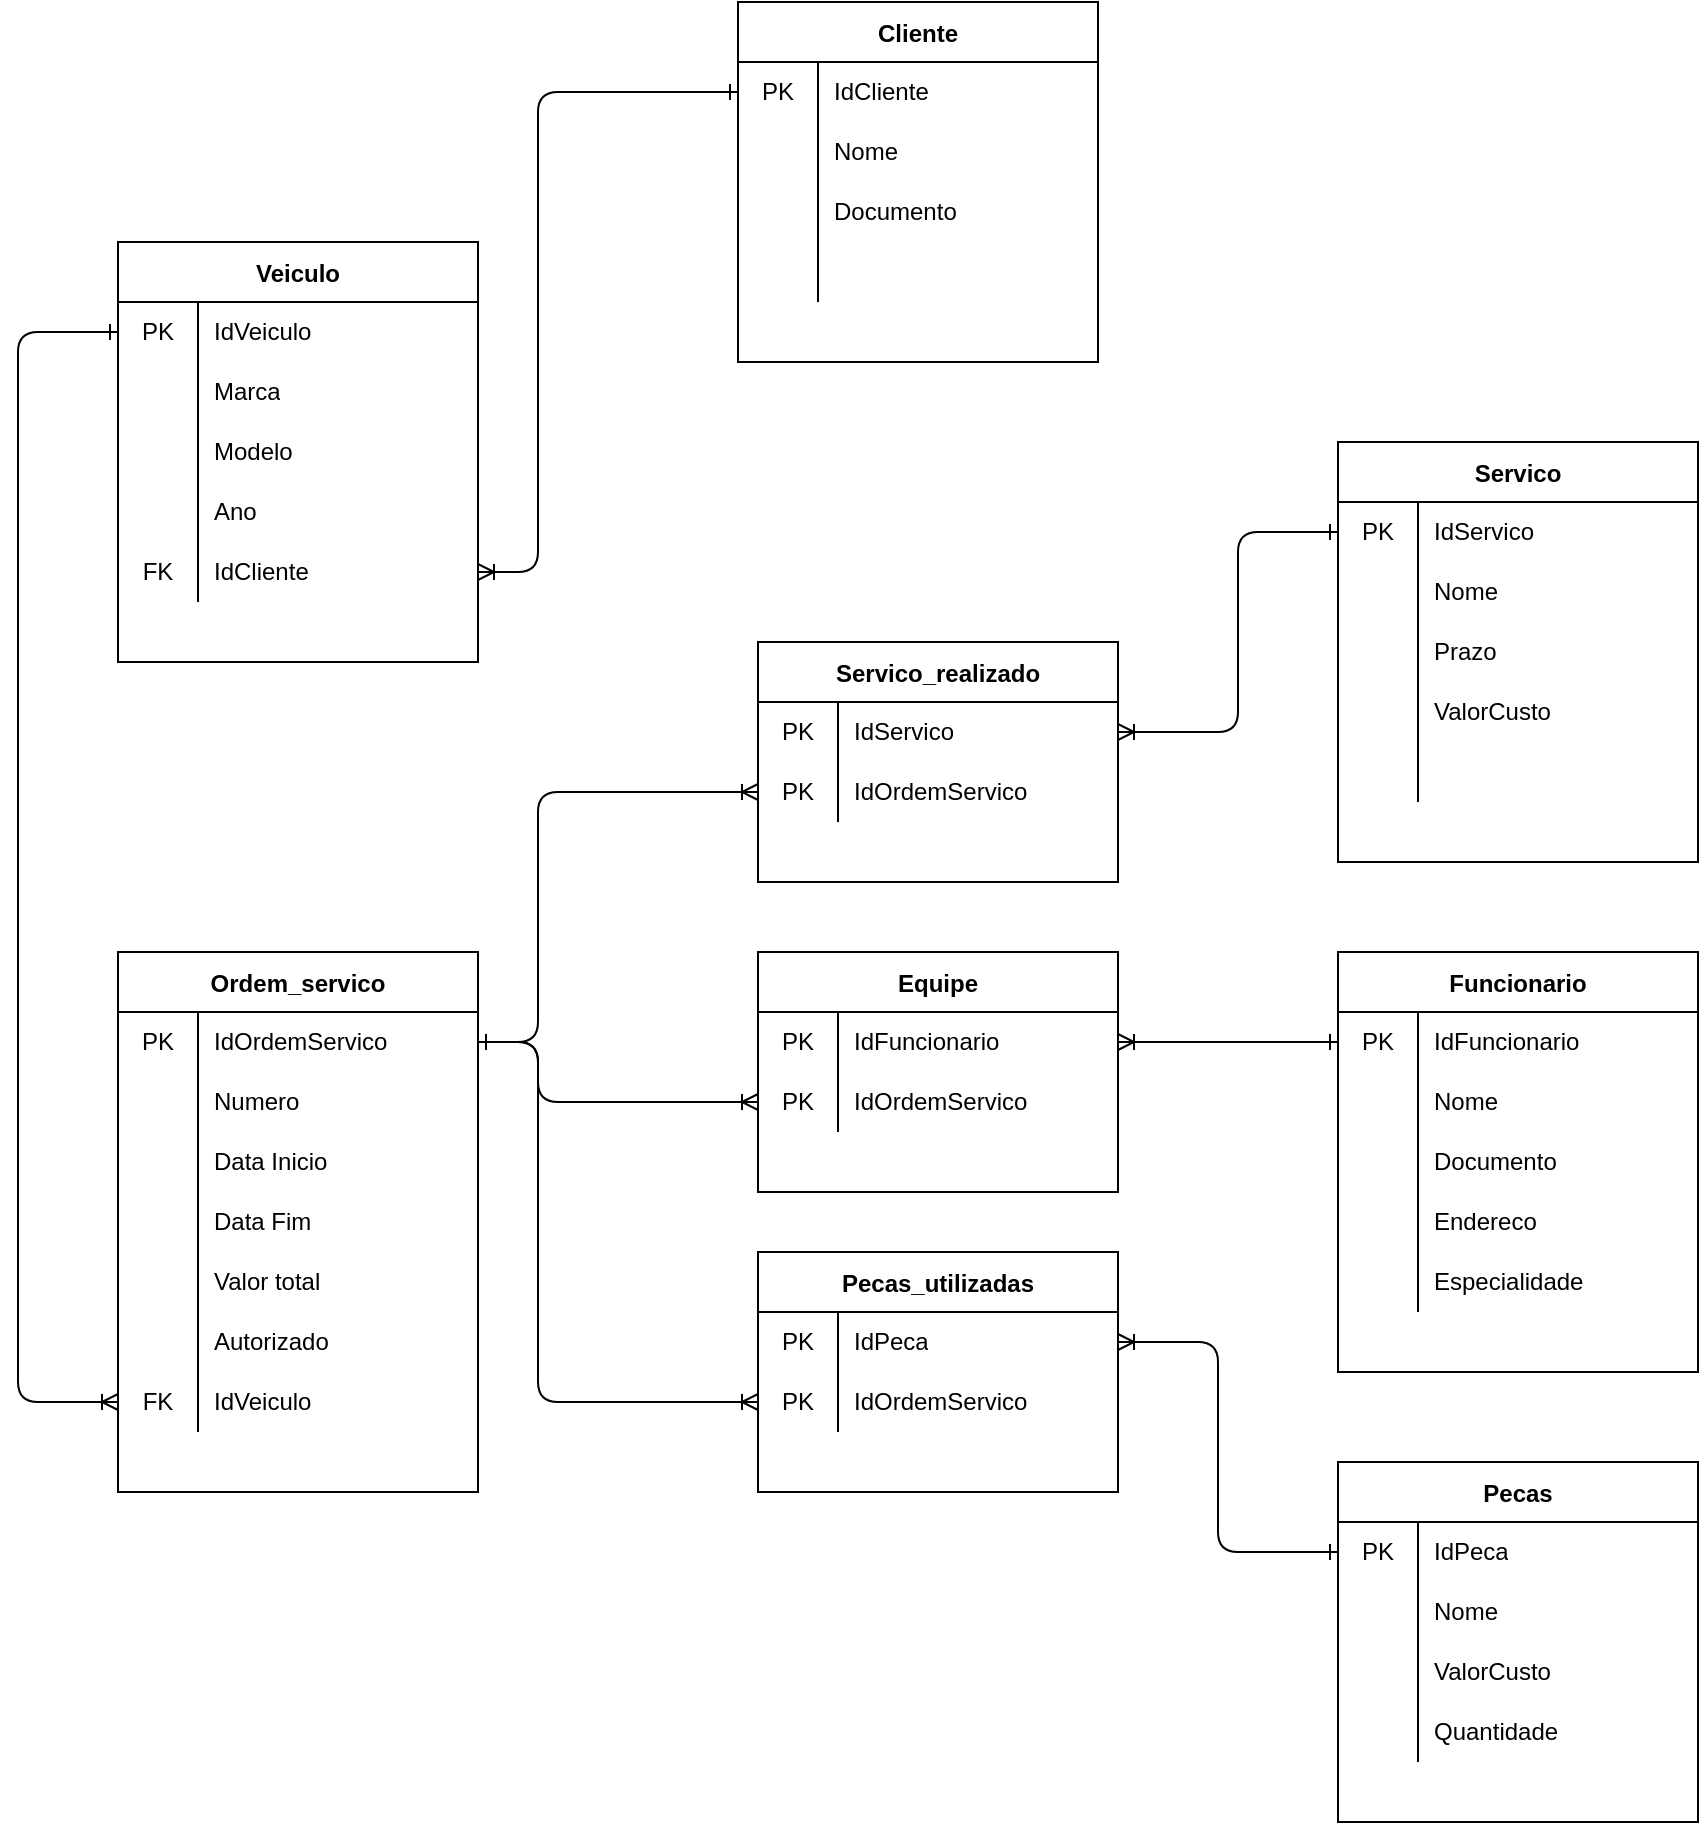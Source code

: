 <mxfile version="20.3.3" type="device"><diagram id="cb9S-si2DxYtrrYsJd2Y" name="Página-1"><mxGraphModel dx="1924" dy="1008" grid="1" gridSize="10" guides="1" tooltips="1" connect="1" arrows="1" fold="1" page="1" pageScale="1" pageWidth="827" pageHeight="1169" math="0" shadow="0"><root><mxCell id="0"/><mxCell id="1" parent="0"/><mxCell id="BQhpbZ7djaSF3WJSTyL1-1" value="Cliente" style="shape=table;startSize=30;container=1;collapsible=0;childLayout=tableLayout;fixedRows=1;rowLines=0;fontStyle=1;" vertex="1" parent="1"><mxGeometry x="380" y="80" width="180" height="180" as="geometry"/></mxCell><mxCell id="BQhpbZ7djaSF3WJSTyL1-2" value="" style="shape=tableRow;horizontal=0;startSize=0;swimlaneHead=0;swimlaneBody=0;top=0;left=0;bottom=0;right=0;collapsible=0;dropTarget=0;fillColor=none;points=[[0,0.5],[1,0.5]];portConstraint=eastwest;" vertex="1" parent="BQhpbZ7djaSF3WJSTyL1-1"><mxGeometry y="30" width="180" height="30" as="geometry"/></mxCell><mxCell id="BQhpbZ7djaSF3WJSTyL1-3" value="PK" style="shape=partialRectangle;html=1;whiteSpace=wrap;connectable=0;fillColor=none;top=0;left=0;bottom=0;right=0;overflow=hidden;pointerEvents=1;" vertex="1" parent="BQhpbZ7djaSF3WJSTyL1-2"><mxGeometry width="40" height="30" as="geometry"><mxRectangle width="40" height="30" as="alternateBounds"/></mxGeometry></mxCell><mxCell id="BQhpbZ7djaSF3WJSTyL1-4" value="IdCliente" style="shape=partialRectangle;html=1;whiteSpace=wrap;connectable=0;fillColor=none;top=0;left=0;bottom=0;right=0;align=left;spacingLeft=6;overflow=hidden;" vertex="1" parent="BQhpbZ7djaSF3WJSTyL1-2"><mxGeometry x="40" width="140" height="30" as="geometry"><mxRectangle width="140" height="30" as="alternateBounds"/></mxGeometry></mxCell><mxCell id="BQhpbZ7djaSF3WJSTyL1-5" value="" style="shape=tableRow;horizontal=0;startSize=0;swimlaneHead=0;swimlaneBody=0;top=0;left=0;bottom=0;right=0;collapsible=0;dropTarget=0;fillColor=none;points=[[0,0.5],[1,0.5]];portConstraint=eastwest;" vertex="1" parent="BQhpbZ7djaSF3WJSTyL1-1"><mxGeometry y="60" width="180" height="30" as="geometry"/></mxCell><mxCell id="BQhpbZ7djaSF3WJSTyL1-6" value="" style="shape=partialRectangle;html=1;whiteSpace=wrap;connectable=0;fillColor=none;top=0;left=0;bottom=0;right=0;overflow=hidden;" vertex="1" parent="BQhpbZ7djaSF3WJSTyL1-5"><mxGeometry width="40" height="30" as="geometry"><mxRectangle width="40" height="30" as="alternateBounds"/></mxGeometry></mxCell><mxCell id="BQhpbZ7djaSF3WJSTyL1-7" value="Nome" style="shape=partialRectangle;html=1;whiteSpace=wrap;connectable=0;fillColor=none;top=0;left=0;bottom=0;right=0;align=left;spacingLeft=6;overflow=hidden;" vertex="1" parent="BQhpbZ7djaSF3WJSTyL1-5"><mxGeometry x="40" width="140" height="30" as="geometry"><mxRectangle width="140" height="30" as="alternateBounds"/></mxGeometry></mxCell><mxCell id="BQhpbZ7djaSF3WJSTyL1-8" value="" style="shape=tableRow;horizontal=0;startSize=0;swimlaneHead=0;swimlaneBody=0;top=0;left=0;bottom=0;right=0;collapsible=0;dropTarget=0;fillColor=none;points=[[0,0.5],[1,0.5]];portConstraint=eastwest;" vertex="1" parent="BQhpbZ7djaSF3WJSTyL1-1"><mxGeometry y="90" width="180" height="30" as="geometry"/></mxCell><mxCell id="BQhpbZ7djaSF3WJSTyL1-9" value="" style="shape=partialRectangle;html=1;whiteSpace=wrap;connectable=0;fillColor=none;top=0;left=0;bottom=0;right=0;overflow=hidden;" vertex="1" parent="BQhpbZ7djaSF3WJSTyL1-8"><mxGeometry width="40" height="30" as="geometry"><mxRectangle width="40" height="30" as="alternateBounds"/></mxGeometry></mxCell><mxCell id="BQhpbZ7djaSF3WJSTyL1-10" value="Documento" style="shape=partialRectangle;html=1;whiteSpace=wrap;connectable=0;fillColor=none;top=0;left=0;bottom=0;right=0;align=left;spacingLeft=6;overflow=hidden;" vertex="1" parent="BQhpbZ7djaSF3WJSTyL1-8"><mxGeometry x="40" width="140" height="30" as="geometry"><mxRectangle width="140" height="30" as="alternateBounds"/></mxGeometry></mxCell><mxCell id="BQhpbZ7djaSF3WJSTyL1-11" value="" style="shape=tableRow;horizontal=0;startSize=0;swimlaneHead=0;swimlaneBody=0;top=0;left=0;bottom=0;right=0;collapsible=0;dropTarget=0;fillColor=none;points=[[0,0.5],[1,0.5]];portConstraint=eastwest;" vertex="1" parent="BQhpbZ7djaSF3WJSTyL1-1"><mxGeometry y="120" width="180" height="30" as="geometry"/></mxCell><mxCell id="BQhpbZ7djaSF3WJSTyL1-12" value="" style="shape=partialRectangle;html=1;whiteSpace=wrap;connectable=0;fillColor=none;top=0;left=0;bottom=0;right=0;overflow=hidden;" vertex="1" parent="BQhpbZ7djaSF3WJSTyL1-11"><mxGeometry width="40" height="30" as="geometry"><mxRectangle width="40" height="30" as="alternateBounds"/></mxGeometry></mxCell><mxCell id="BQhpbZ7djaSF3WJSTyL1-13" value="" style="shape=partialRectangle;html=1;whiteSpace=wrap;connectable=0;fillColor=none;top=0;left=0;bottom=0;right=0;align=left;spacingLeft=6;overflow=hidden;" vertex="1" parent="BQhpbZ7djaSF3WJSTyL1-11"><mxGeometry x="40" width="140" height="30" as="geometry"><mxRectangle width="140" height="30" as="alternateBounds"/></mxGeometry></mxCell><mxCell id="BQhpbZ7djaSF3WJSTyL1-14" value="Veiculo" style="shape=table;startSize=30;container=1;collapsible=0;childLayout=tableLayout;fixedRows=1;rowLines=0;fontStyle=1;" vertex="1" parent="1"><mxGeometry x="70" y="200" width="180" height="210" as="geometry"/></mxCell><mxCell id="BQhpbZ7djaSF3WJSTyL1-15" value="" style="shape=tableRow;horizontal=0;startSize=0;swimlaneHead=0;swimlaneBody=0;top=0;left=0;bottom=0;right=0;collapsible=0;dropTarget=0;fillColor=none;points=[[0,0.5],[1,0.5]];portConstraint=eastwest;" vertex="1" parent="BQhpbZ7djaSF3WJSTyL1-14"><mxGeometry y="30" width="180" height="30" as="geometry"/></mxCell><mxCell id="BQhpbZ7djaSF3WJSTyL1-16" value="PK" style="shape=partialRectangle;html=1;whiteSpace=wrap;connectable=0;fillColor=none;top=0;left=0;bottom=0;right=0;overflow=hidden;pointerEvents=1;" vertex="1" parent="BQhpbZ7djaSF3WJSTyL1-15"><mxGeometry width="40" height="30" as="geometry"><mxRectangle width="40" height="30" as="alternateBounds"/></mxGeometry></mxCell><mxCell id="BQhpbZ7djaSF3WJSTyL1-17" value="IdVeiculo" style="shape=partialRectangle;html=1;whiteSpace=wrap;connectable=0;fillColor=none;top=0;left=0;bottom=0;right=0;align=left;spacingLeft=6;overflow=hidden;" vertex="1" parent="BQhpbZ7djaSF3WJSTyL1-15"><mxGeometry x="40" width="140" height="30" as="geometry"><mxRectangle width="140" height="30" as="alternateBounds"/></mxGeometry></mxCell><mxCell id="BQhpbZ7djaSF3WJSTyL1-18" value="" style="shape=tableRow;horizontal=0;startSize=0;swimlaneHead=0;swimlaneBody=0;top=0;left=0;bottom=0;right=0;collapsible=0;dropTarget=0;fillColor=none;points=[[0,0.5],[1,0.5]];portConstraint=eastwest;" vertex="1" parent="BQhpbZ7djaSF3WJSTyL1-14"><mxGeometry y="60" width="180" height="30" as="geometry"/></mxCell><mxCell id="BQhpbZ7djaSF3WJSTyL1-19" value="" style="shape=partialRectangle;html=1;whiteSpace=wrap;connectable=0;fillColor=none;top=0;left=0;bottom=0;right=0;overflow=hidden;" vertex="1" parent="BQhpbZ7djaSF3WJSTyL1-18"><mxGeometry width="40" height="30" as="geometry"><mxRectangle width="40" height="30" as="alternateBounds"/></mxGeometry></mxCell><mxCell id="BQhpbZ7djaSF3WJSTyL1-20" value="Marca" style="shape=partialRectangle;html=1;whiteSpace=wrap;connectable=0;fillColor=none;top=0;left=0;bottom=0;right=0;align=left;spacingLeft=6;overflow=hidden;" vertex="1" parent="BQhpbZ7djaSF3WJSTyL1-18"><mxGeometry x="40" width="140" height="30" as="geometry"><mxRectangle width="140" height="30" as="alternateBounds"/></mxGeometry></mxCell><mxCell id="BQhpbZ7djaSF3WJSTyL1-21" value="" style="shape=tableRow;horizontal=0;startSize=0;swimlaneHead=0;swimlaneBody=0;top=0;left=0;bottom=0;right=0;collapsible=0;dropTarget=0;fillColor=none;points=[[0,0.5],[1,0.5]];portConstraint=eastwest;" vertex="1" parent="BQhpbZ7djaSF3WJSTyL1-14"><mxGeometry y="90" width="180" height="30" as="geometry"/></mxCell><mxCell id="BQhpbZ7djaSF3WJSTyL1-22" value="" style="shape=partialRectangle;html=1;whiteSpace=wrap;connectable=0;fillColor=none;top=0;left=0;bottom=0;right=0;overflow=hidden;" vertex="1" parent="BQhpbZ7djaSF3WJSTyL1-21"><mxGeometry width="40" height="30" as="geometry"><mxRectangle width="40" height="30" as="alternateBounds"/></mxGeometry></mxCell><mxCell id="BQhpbZ7djaSF3WJSTyL1-23" value="Modelo" style="shape=partialRectangle;html=1;whiteSpace=wrap;connectable=0;fillColor=none;top=0;left=0;bottom=0;right=0;align=left;spacingLeft=6;overflow=hidden;" vertex="1" parent="BQhpbZ7djaSF3WJSTyL1-21"><mxGeometry x="40" width="140" height="30" as="geometry"><mxRectangle width="140" height="30" as="alternateBounds"/></mxGeometry></mxCell><mxCell id="BQhpbZ7djaSF3WJSTyL1-24" value="" style="shape=tableRow;horizontal=0;startSize=0;swimlaneHead=0;swimlaneBody=0;top=0;left=0;bottom=0;right=0;collapsible=0;dropTarget=0;fillColor=none;points=[[0,0.5],[1,0.5]];portConstraint=eastwest;" vertex="1" parent="BQhpbZ7djaSF3WJSTyL1-14"><mxGeometry y="120" width="180" height="30" as="geometry"/></mxCell><mxCell id="BQhpbZ7djaSF3WJSTyL1-25" value="" style="shape=partialRectangle;html=1;whiteSpace=wrap;connectable=0;fillColor=none;top=0;left=0;bottom=0;right=0;overflow=hidden;" vertex="1" parent="BQhpbZ7djaSF3WJSTyL1-24"><mxGeometry width="40" height="30" as="geometry"><mxRectangle width="40" height="30" as="alternateBounds"/></mxGeometry></mxCell><mxCell id="BQhpbZ7djaSF3WJSTyL1-26" value="Ano" style="shape=partialRectangle;html=1;whiteSpace=wrap;connectable=0;fillColor=none;top=0;left=0;bottom=0;right=0;align=left;spacingLeft=6;overflow=hidden;" vertex="1" parent="BQhpbZ7djaSF3WJSTyL1-24"><mxGeometry x="40" width="140" height="30" as="geometry"><mxRectangle width="140" height="30" as="alternateBounds"/></mxGeometry></mxCell><mxCell id="BQhpbZ7djaSF3WJSTyL1-27" value="" style="shape=tableRow;horizontal=0;startSize=0;swimlaneHead=0;swimlaneBody=0;top=0;left=0;bottom=0;right=0;collapsible=0;dropTarget=0;fillColor=none;points=[[0,0.5],[1,0.5]];portConstraint=eastwest;" vertex="1" parent="BQhpbZ7djaSF3WJSTyL1-14"><mxGeometry y="150" width="180" height="30" as="geometry"/></mxCell><mxCell id="BQhpbZ7djaSF3WJSTyL1-28" value="FK" style="shape=partialRectangle;html=1;whiteSpace=wrap;connectable=0;fillColor=none;top=0;left=0;bottom=0;right=0;overflow=hidden;" vertex="1" parent="BQhpbZ7djaSF3WJSTyL1-27"><mxGeometry width="40" height="30" as="geometry"><mxRectangle width="40" height="30" as="alternateBounds"/></mxGeometry></mxCell><mxCell id="BQhpbZ7djaSF3WJSTyL1-29" value="IdCliente" style="shape=partialRectangle;html=1;whiteSpace=wrap;connectable=0;fillColor=none;top=0;left=0;bottom=0;right=0;align=left;spacingLeft=6;overflow=hidden;" vertex="1" parent="BQhpbZ7djaSF3WJSTyL1-27"><mxGeometry x="40" width="140" height="30" as="geometry"><mxRectangle width="140" height="30" as="alternateBounds"/></mxGeometry></mxCell><mxCell id="BQhpbZ7djaSF3WJSTyL1-30" value="Servico" style="shape=table;startSize=30;container=1;collapsible=0;childLayout=tableLayout;fixedRows=1;rowLines=0;fontStyle=1;" vertex="1" parent="1"><mxGeometry x="680" y="300" width="180" height="210" as="geometry"/></mxCell><mxCell id="BQhpbZ7djaSF3WJSTyL1-31" value="" style="shape=tableRow;horizontal=0;startSize=0;swimlaneHead=0;swimlaneBody=0;top=0;left=0;bottom=0;right=0;collapsible=0;dropTarget=0;fillColor=none;points=[[0,0.5],[1,0.5]];portConstraint=eastwest;" vertex="1" parent="BQhpbZ7djaSF3WJSTyL1-30"><mxGeometry y="30" width="180" height="30" as="geometry"/></mxCell><mxCell id="BQhpbZ7djaSF3WJSTyL1-32" value="PK" style="shape=partialRectangle;html=1;whiteSpace=wrap;connectable=0;fillColor=none;top=0;left=0;bottom=0;right=0;overflow=hidden;pointerEvents=1;" vertex="1" parent="BQhpbZ7djaSF3WJSTyL1-31"><mxGeometry width="40" height="30" as="geometry"><mxRectangle width="40" height="30" as="alternateBounds"/></mxGeometry></mxCell><mxCell id="BQhpbZ7djaSF3WJSTyL1-33" value="IdServico" style="shape=partialRectangle;html=1;whiteSpace=wrap;connectable=0;fillColor=none;top=0;left=0;bottom=0;right=0;align=left;spacingLeft=6;overflow=hidden;" vertex="1" parent="BQhpbZ7djaSF3WJSTyL1-31"><mxGeometry x="40" width="140" height="30" as="geometry"><mxRectangle width="140" height="30" as="alternateBounds"/></mxGeometry></mxCell><mxCell id="BQhpbZ7djaSF3WJSTyL1-34" value="" style="shape=tableRow;horizontal=0;startSize=0;swimlaneHead=0;swimlaneBody=0;top=0;left=0;bottom=0;right=0;collapsible=0;dropTarget=0;fillColor=none;points=[[0,0.5],[1,0.5]];portConstraint=eastwest;" vertex="1" parent="BQhpbZ7djaSF3WJSTyL1-30"><mxGeometry y="60" width="180" height="30" as="geometry"/></mxCell><mxCell id="BQhpbZ7djaSF3WJSTyL1-35" value="" style="shape=partialRectangle;html=1;whiteSpace=wrap;connectable=0;fillColor=none;top=0;left=0;bottom=0;right=0;overflow=hidden;" vertex="1" parent="BQhpbZ7djaSF3WJSTyL1-34"><mxGeometry width="40" height="30" as="geometry"><mxRectangle width="40" height="30" as="alternateBounds"/></mxGeometry></mxCell><mxCell id="BQhpbZ7djaSF3WJSTyL1-36" value="Nome" style="shape=partialRectangle;html=1;whiteSpace=wrap;connectable=0;fillColor=none;top=0;left=0;bottom=0;right=0;align=left;spacingLeft=6;overflow=hidden;" vertex="1" parent="BQhpbZ7djaSF3WJSTyL1-34"><mxGeometry x="40" width="140" height="30" as="geometry"><mxRectangle width="140" height="30" as="alternateBounds"/></mxGeometry></mxCell><mxCell id="BQhpbZ7djaSF3WJSTyL1-37" value="" style="shape=tableRow;horizontal=0;startSize=0;swimlaneHead=0;swimlaneBody=0;top=0;left=0;bottom=0;right=0;collapsible=0;dropTarget=0;fillColor=none;points=[[0,0.5],[1,0.5]];portConstraint=eastwest;" vertex="1" parent="BQhpbZ7djaSF3WJSTyL1-30"><mxGeometry y="90" width="180" height="30" as="geometry"/></mxCell><mxCell id="BQhpbZ7djaSF3WJSTyL1-38" value="" style="shape=partialRectangle;html=1;whiteSpace=wrap;connectable=0;fillColor=none;top=0;left=0;bottom=0;right=0;overflow=hidden;" vertex="1" parent="BQhpbZ7djaSF3WJSTyL1-37"><mxGeometry width="40" height="30" as="geometry"><mxRectangle width="40" height="30" as="alternateBounds"/></mxGeometry></mxCell><mxCell id="BQhpbZ7djaSF3WJSTyL1-39" value="Prazo" style="shape=partialRectangle;html=1;whiteSpace=wrap;connectable=0;fillColor=none;top=0;left=0;bottom=0;right=0;align=left;spacingLeft=6;overflow=hidden;" vertex="1" parent="BQhpbZ7djaSF3WJSTyL1-37"><mxGeometry x="40" width="140" height="30" as="geometry"><mxRectangle width="140" height="30" as="alternateBounds"/></mxGeometry></mxCell><mxCell id="BQhpbZ7djaSF3WJSTyL1-40" value="" style="shape=tableRow;horizontal=0;startSize=0;swimlaneHead=0;swimlaneBody=0;top=0;left=0;bottom=0;right=0;collapsible=0;dropTarget=0;fillColor=none;points=[[0,0.5],[1,0.5]];portConstraint=eastwest;" vertex="1" parent="BQhpbZ7djaSF3WJSTyL1-30"><mxGeometry y="120" width="180" height="30" as="geometry"/></mxCell><mxCell id="BQhpbZ7djaSF3WJSTyL1-41" value="" style="shape=partialRectangle;html=1;whiteSpace=wrap;connectable=0;fillColor=none;top=0;left=0;bottom=0;right=0;overflow=hidden;" vertex="1" parent="BQhpbZ7djaSF3WJSTyL1-40"><mxGeometry width="40" height="30" as="geometry"><mxRectangle width="40" height="30" as="alternateBounds"/></mxGeometry></mxCell><mxCell id="BQhpbZ7djaSF3WJSTyL1-42" value="ValorCusto" style="shape=partialRectangle;html=1;whiteSpace=wrap;connectable=0;fillColor=none;top=0;left=0;bottom=0;right=0;align=left;spacingLeft=6;overflow=hidden;" vertex="1" parent="BQhpbZ7djaSF3WJSTyL1-40"><mxGeometry x="40" width="140" height="30" as="geometry"><mxRectangle width="140" height="30" as="alternateBounds"/></mxGeometry></mxCell><mxCell id="BQhpbZ7djaSF3WJSTyL1-43" value="" style="shape=tableRow;horizontal=0;startSize=0;swimlaneHead=0;swimlaneBody=0;top=0;left=0;bottom=0;right=0;collapsible=0;dropTarget=0;fillColor=none;points=[[0,0.5],[1,0.5]];portConstraint=eastwest;" vertex="1" parent="BQhpbZ7djaSF3WJSTyL1-30"><mxGeometry y="150" width="180" height="30" as="geometry"/></mxCell><mxCell id="BQhpbZ7djaSF3WJSTyL1-44" value="" style="shape=partialRectangle;html=1;whiteSpace=wrap;connectable=0;fillColor=none;top=0;left=0;bottom=0;right=0;overflow=hidden;" vertex="1" parent="BQhpbZ7djaSF3WJSTyL1-43"><mxGeometry width="40" height="30" as="geometry"><mxRectangle width="40" height="30" as="alternateBounds"/></mxGeometry></mxCell><mxCell id="BQhpbZ7djaSF3WJSTyL1-45" value="" style="shape=partialRectangle;html=1;whiteSpace=wrap;connectable=0;fillColor=none;top=0;left=0;bottom=0;right=0;align=left;spacingLeft=6;overflow=hidden;" vertex="1" parent="BQhpbZ7djaSF3WJSTyL1-43"><mxGeometry x="40" width="140" height="30" as="geometry"><mxRectangle width="140" height="30" as="alternateBounds"/></mxGeometry></mxCell><mxCell id="BQhpbZ7djaSF3WJSTyL1-46" value="Ordem_servico" style="shape=table;startSize=30;container=1;collapsible=0;childLayout=tableLayout;fixedRows=1;rowLines=0;fontStyle=1;" vertex="1" parent="1"><mxGeometry x="70" y="555" width="180" height="270" as="geometry"/></mxCell><mxCell id="BQhpbZ7djaSF3WJSTyL1-47" value="" style="shape=tableRow;horizontal=0;startSize=0;swimlaneHead=0;swimlaneBody=0;top=0;left=0;bottom=0;right=0;collapsible=0;dropTarget=0;fillColor=none;points=[[0,0.5],[1,0.5]];portConstraint=eastwest;" vertex="1" parent="BQhpbZ7djaSF3WJSTyL1-46"><mxGeometry y="30" width="180" height="30" as="geometry"/></mxCell><mxCell id="BQhpbZ7djaSF3WJSTyL1-48" value="PK" style="shape=partialRectangle;html=1;whiteSpace=wrap;connectable=0;fillColor=none;top=0;left=0;bottom=0;right=0;overflow=hidden;pointerEvents=1;" vertex="1" parent="BQhpbZ7djaSF3WJSTyL1-47"><mxGeometry width="40" height="30" as="geometry"><mxRectangle width="40" height="30" as="alternateBounds"/></mxGeometry></mxCell><mxCell id="BQhpbZ7djaSF3WJSTyL1-49" value="IdOrdemServico" style="shape=partialRectangle;html=1;whiteSpace=wrap;connectable=0;fillColor=none;top=0;left=0;bottom=0;right=0;align=left;spacingLeft=6;overflow=hidden;" vertex="1" parent="BQhpbZ7djaSF3WJSTyL1-47"><mxGeometry x="40" width="140" height="30" as="geometry"><mxRectangle width="140" height="30" as="alternateBounds"/></mxGeometry></mxCell><mxCell id="BQhpbZ7djaSF3WJSTyL1-122" value="" style="shape=tableRow;horizontal=0;startSize=0;swimlaneHead=0;swimlaneBody=0;top=0;left=0;bottom=0;right=0;collapsible=0;dropTarget=0;fillColor=none;points=[[0,0.5],[1,0.5]];portConstraint=eastwest;" vertex="1" parent="BQhpbZ7djaSF3WJSTyL1-46"><mxGeometry y="60" width="180" height="30" as="geometry"/></mxCell><mxCell id="BQhpbZ7djaSF3WJSTyL1-123" value="" style="shape=partialRectangle;html=1;whiteSpace=wrap;connectable=0;fillColor=none;top=0;left=0;bottom=0;right=0;overflow=hidden;pointerEvents=1;" vertex="1" parent="BQhpbZ7djaSF3WJSTyL1-122"><mxGeometry width="40" height="30" as="geometry"><mxRectangle width="40" height="30" as="alternateBounds"/></mxGeometry></mxCell><mxCell id="BQhpbZ7djaSF3WJSTyL1-124" value="Numero" style="shape=partialRectangle;html=1;whiteSpace=wrap;connectable=0;fillColor=none;top=0;left=0;bottom=0;right=0;align=left;spacingLeft=6;overflow=hidden;" vertex="1" parent="BQhpbZ7djaSF3WJSTyL1-122"><mxGeometry x="40" width="140" height="30" as="geometry"><mxRectangle width="140" height="30" as="alternateBounds"/></mxGeometry></mxCell><mxCell id="BQhpbZ7djaSF3WJSTyL1-50" value="" style="shape=tableRow;horizontal=0;startSize=0;swimlaneHead=0;swimlaneBody=0;top=0;left=0;bottom=0;right=0;collapsible=0;dropTarget=0;fillColor=none;points=[[0,0.5],[1,0.5]];portConstraint=eastwest;" vertex="1" parent="BQhpbZ7djaSF3WJSTyL1-46"><mxGeometry y="90" width="180" height="30" as="geometry"/></mxCell><mxCell id="BQhpbZ7djaSF3WJSTyL1-51" value="" style="shape=partialRectangle;html=1;whiteSpace=wrap;connectable=0;fillColor=none;top=0;left=0;bottom=0;right=0;overflow=hidden;" vertex="1" parent="BQhpbZ7djaSF3WJSTyL1-50"><mxGeometry width="40" height="30" as="geometry"><mxRectangle width="40" height="30" as="alternateBounds"/></mxGeometry></mxCell><mxCell id="BQhpbZ7djaSF3WJSTyL1-52" value="Data Inicio" style="shape=partialRectangle;html=1;whiteSpace=wrap;connectable=0;fillColor=none;top=0;left=0;bottom=0;right=0;align=left;spacingLeft=6;overflow=hidden;" vertex="1" parent="BQhpbZ7djaSF3WJSTyL1-50"><mxGeometry x="40" width="140" height="30" as="geometry"><mxRectangle width="140" height="30" as="alternateBounds"/></mxGeometry></mxCell><mxCell id="BQhpbZ7djaSF3WJSTyL1-53" value="" style="shape=tableRow;horizontal=0;startSize=0;swimlaneHead=0;swimlaneBody=0;top=0;left=0;bottom=0;right=0;collapsible=0;dropTarget=0;fillColor=none;points=[[0,0.5],[1,0.5]];portConstraint=eastwest;" vertex="1" parent="BQhpbZ7djaSF3WJSTyL1-46"><mxGeometry y="120" width="180" height="30" as="geometry"/></mxCell><mxCell id="BQhpbZ7djaSF3WJSTyL1-54" value="" style="shape=partialRectangle;html=1;whiteSpace=wrap;connectable=0;fillColor=none;top=0;left=0;bottom=0;right=0;overflow=hidden;" vertex="1" parent="BQhpbZ7djaSF3WJSTyL1-53"><mxGeometry width="40" height="30" as="geometry"><mxRectangle width="40" height="30" as="alternateBounds"/></mxGeometry></mxCell><mxCell id="BQhpbZ7djaSF3WJSTyL1-55" value="Data Fim" style="shape=partialRectangle;html=1;whiteSpace=wrap;connectable=0;fillColor=none;top=0;left=0;bottom=0;right=0;align=left;spacingLeft=6;overflow=hidden;" vertex="1" parent="BQhpbZ7djaSF3WJSTyL1-53"><mxGeometry x="40" width="140" height="30" as="geometry"><mxRectangle width="140" height="30" as="alternateBounds"/></mxGeometry></mxCell><mxCell id="BQhpbZ7djaSF3WJSTyL1-56" value="" style="shape=tableRow;horizontal=0;startSize=0;swimlaneHead=0;swimlaneBody=0;top=0;left=0;bottom=0;right=0;collapsible=0;dropTarget=0;fillColor=none;points=[[0,0.5],[1,0.5]];portConstraint=eastwest;" vertex="1" parent="BQhpbZ7djaSF3WJSTyL1-46"><mxGeometry y="150" width="180" height="30" as="geometry"/></mxCell><mxCell id="BQhpbZ7djaSF3WJSTyL1-57" value="" style="shape=partialRectangle;html=1;whiteSpace=wrap;connectable=0;fillColor=none;top=0;left=0;bottom=0;right=0;overflow=hidden;" vertex="1" parent="BQhpbZ7djaSF3WJSTyL1-56"><mxGeometry width="40" height="30" as="geometry"><mxRectangle width="40" height="30" as="alternateBounds"/></mxGeometry></mxCell><mxCell id="BQhpbZ7djaSF3WJSTyL1-58" value="Valor total" style="shape=partialRectangle;html=1;whiteSpace=wrap;connectable=0;fillColor=none;top=0;left=0;bottom=0;right=0;align=left;spacingLeft=6;overflow=hidden;" vertex="1" parent="BQhpbZ7djaSF3WJSTyL1-56"><mxGeometry x="40" width="140" height="30" as="geometry"><mxRectangle width="140" height="30" as="alternateBounds"/></mxGeometry></mxCell><mxCell id="BQhpbZ7djaSF3WJSTyL1-125" value="" style="shape=tableRow;horizontal=0;startSize=0;swimlaneHead=0;swimlaneBody=0;top=0;left=0;bottom=0;right=0;collapsible=0;dropTarget=0;fillColor=none;points=[[0,0.5],[1,0.5]];portConstraint=eastwest;" vertex="1" parent="BQhpbZ7djaSF3WJSTyL1-46"><mxGeometry y="180" width="180" height="30" as="geometry"/></mxCell><mxCell id="BQhpbZ7djaSF3WJSTyL1-126" value="" style="shape=partialRectangle;html=1;whiteSpace=wrap;connectable=0;fillColor=none;top=0;left=0;bottom=0;right=0;overflow=hidden;" vertex="1" parent="BQhpbZ7djaSF3WJSTyL1-125"><mxGeometry width="40" height="30" as="geometry"><mxRectangle width="40" height="30" as="alternateBounds"/></mxGeometry></mxCell><mxCell id="BQhpbZ7djaSF3WJSTyL1-127" value="Autorizado" style="shape=partialRectangle;html=1;whiteSpace=wrap;connectable=0;fillColor=none;top=0;left=0;bottom=0;right=0;align=left;spacingLeft=6;overflow=hidden;" vertex="1" parent="BQhpbZ7djaSF3WJSTyL1-125"><mxGeometry x="40" width="140" height="30" as="geometry"><mxRectangle width="140" height="30" as="alternateBounds"/></mxGeometry></mxCell><mxCell id="BQhpbZ7djaSF3WJSTyL1-59" value="" style="shape=tableRow;horizontal=0;startSize=0;swimlaneHead=0;swimlaneBody=0;top=0;left=0;bottom=0;right=0;collapsible=0;dropTarget=0;fillColor=none;points=[[0,0.5],[1,0.5]];portConstraint=eastwest;" vertex="1" parent="BQhpbZ7djaSF3WJSTyL1-46"><mxGeometry y="210" width="180" height="30" as="geometry"/></mxCell><mxCell id="BQhpbZ7djaSF3WJSTyL1-60" value="FK" style="shape=partialRectangle;html=1;whiteSpace=wrap;connectable=0;fillColor=none;top=0;left=0;bottom=0;right=0;overflow=hidden;" vertex="1" parent="BQhpbZ7djaSF3WJSTyL1-59"><mxGeometry width="40" height="30" as="geometry"><mxRectangle width="40" height="30" as="alternateBounds"/></mxGeometry></mxCell><mxCell id="BQhpbZ7djaSF3WJSTyL1-61" value="IdVeiculo" style="shape=partialRectangle;html=1;whiteSpace=wrap;connectable=0;fillColor=none;top=0;left=0;bottom=0;right=0;align=left;spacingLeft=6;overflow=hidden;" vertex="1" parent="BQhpbZ7djaSF3WJSTyL1-59"><mxGeometry x="40" width="140" height="30" as="geometry"><mxRectangle width="140" height="30" as="alternateBounds"/></mxGeometry></mxCell><mxCell id="BQhpbZ7djaSF3WJSTyL1-62" value="Funcionario" style="shape=table;startSize=30;container=1;collapsible=0;childLayout=tableLayout;fixedRows=1;rowLines=0;fontStyle=1;" vertex="1" parent="1"><mxGeometry x="680" y="555" width="180" height="210" as="geometry"/></mxCell><mxCell id="BQhpbZ7djaSF3WJSTyL1-63" value="" style="shape=tableRow;horizontal=0;startSize=0;swimlaneHead=0;swimlaneBody=0;top=0;left=0;bottom=0;right=0;collapsible=0;dropTarget=0;fillColor=none;points=[[0,0.5],[1,0.5]];portConstraint=eastwest;" vertex="1" parent="BQhpbZ7djaSF3WJSTyL1-62"><mxGeometry y="30" width="180" height="30" as="geometry"/></mxCell><mxCell id="BQhpbZ7djaSF3WJSTyL1-64" value="PK" style="shape=partialRectangle;html=1;whiteSpace=wrap;connectable=0;fillColor=none;top=0;left=0;bottom=0;right=0;overflow=hidden;pointerEvents=1;" vertex="1" parent="BQhpbZ7djaSF3WJSTyL1-63"><mxGeometry width="40" height="30" as="geometry"><mxRectangle width="40" height="30" as="alternateBounds"/></mxGeometry></mxCell><mxCell id="BQhpbZ7djaSF3WJSTyL1-65" value="IdFuncionario" style="shape=partialRectangle;html=1;whiteSpace=wrap;connectable=0;fillColor=none;top=0;left=0;bottom=0;right=0;align=left;spacingLeft=6;overflow=hidden;" vertex="1" parent="BQhpbZ7djaSF3WJSTyL1-63"><mxGeometry x="40" width="140" height="30" as="geometry"><mxRectangle width="140" height="30" as="alternateBounds"/></mxGeometry></mxCell><mxCell id="BQhpbZ7djaSF3WJSTyL1-66" value="" style="shape=tableRow;horizontal=0;startSize=0;swimlaneHead=0;swimlaneBody=0;top=0;left=0;bottom=0;right=0;collapsible=0;dropTarget=0;fillColor=none;points=[[0,0.5],[1,0.5]];portConstraint=eastwest;" vertex="1" parent="BQhpbZ7djaSF3WJSTyL1-62"><mxGeometry y="60" width="180" height="30" as="geometry"/></mxCell><mxCell id="BQhpbZ7djaSF3WJSTyL1-67" value="" style="shape=partialRectangle;html=1;whiteSpace=wrap;connectable=0;fillColor=none;top=0;left=0;bottom=0;right=0;overflow=hidden;" vertex="1" parent="BQhpbZ7djaSF3WJSTyL1-66"><mxGeometry width="40" height="30" as="geometry"><mxRectangle width="40" height="30" as="alternateBounds"/></mxGeometry></mxCell><mxCell id="BQhpbZ7djaSF3WJSTyL1-68" value="Nome" style="shape=partialRectangle;html=1;whiteSpace=wrap;connectable=0;fillColor=none;top=0;left=0;bottom=0;right=0;align=left;spacingLeft=6;overflow=hidden;" vertex="1" parent="BQhpbZ7djaSF3WJSTyL1-66"><mxGeometry x="40" width="140" height="30" as="geometry"><mxRectangle width="140" height="30" as="alternateBounds"/></mxGeometry></mxCell><mxCell id="BQhpbZ7djaSF3WJSTyL1-69" value="" style="shape=tableRow;horizontal=0;startSize=0;swimlaneHead=0;swimlaneBody=0;top=0;left=0;bottom=0;right=0;collapsible=0;dropTarget=0;fillColor=none;points=[[0,0.5],[1,0.5]];portConstraint=eastwest;" vertex="1" parent="BQhpbZ7djaSF3WJSTyL1-62"><mxGeometry y="90" width="180" height="30" as="geometry"/></mxCell><mxCell id="BQhpbZ7djaSF3WJSTyL1-70" value="" style="shape=partialRectangle;html=1;whiteSpace=wrap;connectable=0;fillColor=none;top=0;left=0;bottom=0;right=0;overflow=hidden;" vertex="1" parent="BQhpbZ7djaSF3WJSTyL1-69"><mxGeometry width="40" height="30" as="geometry"><mxRectangle width="40" height="30" as="alternateBounds"/></mxGeometry></mxCell><mxCell id="BQhpbZ7djaSF3WJSTyL1-71" value="Documento" style="shape=partialRectangle;html=1;whiteSpace=wrap;connectable=0;fillColor=none;top=0;left=0;bottom=0;right=0;align=left;spacingLeft=6;overflow=hidden;" vertex="1" parent="BQhpbZ7djaSF3WJSTyL1-69"><mxGeometry x="40" width="140" height="30" as="geometry"><mxRectangle width="140" height="30" as="alternateBounds"/></mxGeometry></mxCell><mxCell id="BQhpbZ7djaSF3WJSTyL1-72" value="" style="shape=tableRow;horizontal=0;startSize=0;swimlaneHead=0;swimlaneBody=0;top=0;left=0;bottom=0;right=0;collapsible=0;dropTarget=0;fillColor=none;points=[[0,0.5],[1,0.5]];portConstraint=eastwest;" vertex="1" parent="BQhpbZ7djaSF3WJSTyL1-62"><mxGeometry y="120" width="180" height="30" as="geometry"/></mxCell><mxCell id="BQhpbZ7djaSF3WJSTyL1-73" value="" style="shape=partialRectangle;html=1;whiteSpace=wrap;connectable=0;fillColor=none;top=0;left=0;bottom=0;right=0;overflow=hidden;" vertex="1" parent="BQhpbZ7djaSF3WJSTyL1-72"><mxGeometry width="40" height="30" as="geometry"><mxRectangle width="40" height="30" as="alternateBounds"/></mxGeometry></mxCell><mxCell id="BQhpbZ7djaSF3WJSTyL1-74" value="Endereco" style="shape=partialRectangle;html=1;whiteSpace=wrap;connectable=0;fillColor=none;top=0;left=0;bottom=0;right=0;align=left;spacingLeft=6;overflow=hidden;" vertex="1" parent="BQhpbZ7djaSF3WJSTyL1-72"><mxGeometry x="40" width="140" height="30" as="geometry"><mxRectangle width="140" height="30" as="alternateBounds"/></mxGeometry></mxCell><mxCell id="BQhpbZ7djaSF3WJSTyL1-119" value="" style="shape=tableRow;horizontal=0;startSize=0;swimlaneHead=0;swimlaneBody=0;top=0;left=0;bottom=0;right=0;collapsible=0;dropTarget=0;fillColor=none;points=[[0,0.5],[1,0.5]];portConstraint=eastwest;" vertex="1" parent="BQhpbZ7djaSF3WJSTyL1-62"><mxGeometry y="150" width="180" height="30" as="geometry"/></mxCell><mxCell id="BQhpbZ7djaSF3WJSTyL1-120" value="" style="shape=partialRectangle;html=1;whiteSpace=wrap;connectable=0;fillColor=none;top=0;left=0;bottom=0;right=0;overflow=hidden;" vertex="1" parent="BQhpbZ7djaSF3WJSTyL1-119"><mxGeometry width="40" height="30" as="geometry"><mxRectangle width="40" height="30" as="alternateBounds"/></mxGeometry></mxCell><mxCell id="BQhpbZ7djaSF3WJSTyL1-121" value="Especialidade" style="shape=partialRectangle;html=1;whiteSpace=wrap;connectable=0;fillColor=none;top=0;left=0;bottom=0;right=0;align=left;spacingLeft=6;overflow=hidden;" vertex="1" parent="BQhpbZ7djaSF3WJSTyL1-119"><mxGeometry x="40" width="140" height="30" as="geometry"><mxRectangle width="140" height="30" as="alternateBounds"/></mxGeometry></mxCell><mxCell id="BQhpbZ7djaSF3WJSTyL1-75" value="Equipe" style="shape=table;startSize=30;container=1;collapsible=0;childLayout=tableLayout;fixedRows=1;rowLines=0;fontStyle=1;" vertex="1" parent="1"><mxGeometry x="390" y="555" width="180" height="120" as="geometry"/></mxCell><mxCell id="BQhpbZ7djaSF3WJSTyL1-76" value="" style="shape=tableRow;horizontal=0;startSize=0;swimlaneHead=0;swimlaneBody=0;top=0;left=0;bottom=0;right=0;collapsible=0;dropTarget=0;fillColor=none;points=[[0,0.5],[1,0.5]];portConstraint=eastwest;" vertex="1" parent="BQhpbZ7djaSF3WJSTyL1-75"><mxGeometry y="30" width="180" height="30" as="geometry"/></mxCell><mxCell id="BQhpbZ7djaSF3WJSTyL1-77" value="PK" style="shape=partialRectangle;html=1;whiteSpace=wrap;connectable=0;fillColor=none;top=0;left=0;bottom=0;right=0;overflow=hidden;pointerEvents=1;" vertex="1" parent="BQhpbZ7djaSF3WJSTyL1-76"><mxGeometry width="40" height="30" as="geometry"><mxRectangle width="40" height="30" as="alternateBounds"/></mxGeometry></mxCell><mxCell id="BQhpbZ7djaSF3WJSTyL1-78" value="IdFuncionario" style="shape=partialRectangle;html=1;whiteSpace=wrap;connectable=0;fillColor=none;top=0;left=0;bottom=0;right=0;align=left;spacingLeft=6;overflow=hidden;" vertex="1" parent="BQhpbZ7djaSF3WJSTyL1-76"><mxGeometry x="40" width="140" height="30" as="geometry"><mxRectangle width="140" height="30" as="alternateBounds"/></mxGeometry></mxCell><mxCell id="BQhpbZ7djaSF3WJSTyL1-79" value="" style="shape=tableRow;horizontal=0;startSize=0;swimlaneHead=0;swimlaneBody=0;top=0;left=0;bottom=0;right=0;collapsible=0;dropTarget=0;fillColor=none;points=[[0,0.5],[1,0.5]];portConstraint=eastwest;" vertex="1" parent="BQhpbZ7djaSF3WJSTyL1-75"><mxGeometry y="60" width="180" height="30" as="geometry"/></mxCell><mxCell id="BQhpbZ7djaSF3WJSTyL1-80" value="PK" style="shape=partialRectangle;html=1;whiteSpace=wrap;connectable=0;fillColor=none;top=0;left=0;bottom=0;right=0;overflow=hidden;" vertex="1" parent="BQhpbZ7djaSF3WJSTyL1-79"><mxGeometry width="40" height="30" as="geometry"><mxRectangle width="40" height="30" as="alternateBounds"/></mxGeometry></mxCell><mxCell id="BQhpbZ7djaSF3WJSTyL1-81" value="IdOrdemServico" style="shape=partialRectangle;html=1;whiteSpace=wrap;connectable=0;fillColor=none;top=0;left=0;bottom=0;right=0;align=left;spacingLeft=6;overflow=hidden;" vertex="1" parent="BQhpbZ7djaSF3WJSTyL1-79"><mxGeometry x="40" width="140" height="30" as="geometry"><mxRectangle width="140" height="30" as="alternateBounds"/></mxGeometry></mxCell><mxCell id="BQhpbZ7djaSF3WJSTyL1-88" value="Servico_realizado" style="shape=table;startSize=30;container=1;collapsible=0;childLayout=tableLayout;fixedRows=1;rowLines=0;fontStyle=1;" vertex="1" parent="1"><mxGeometry x="390" y="400" width="180" height="120" as="geometry"/></mxCell><mxCell id="BQhpbZ7djaSF3WJSTyL1-89" value="" style="shape=tableRow;horizontal=0;startSize=0;swimlaneHead=0;swimlaneBody=0;top=0;left=0;bottom=0;right=0;collapsible=0;dropTarget=0;fillColor=none;points=[[0,0.5],[1,0.5]];portConstraint=eastwest;" vertex="1" parent="BQhpbZ7djaSF3WJSTyL1-88"><mxGeometry y="30" width="180" height="30" as="geometry"/></mxCell><mxCell id="BQhpbZ7djaSF3WJSTyL1-90" value="PK" style="shape=partialRectangle;html=1;whiteSpace=wrap;connectable=0;fillColor=none;top=0;left=0;bottom=0;right=0;overflow=hidden;pointerEvents=1;" vertex="1" parent="BQhpbZ7djaSF3WJSTyL1-89"><mxGeometry width="40" height="30" as="geometry"><mxRectangle width="40" height="30" as="alternateBounds"/></mxGeometry></mxCell><mxCell id="BQhpbZ7djaSF3WJSTyL1-91" value="IdServico" style="shape=partialRectangle;html=1;whiteSpace=wrap;connectable=0;fillColor=none;top=0;left=0;bottom=0;right=0;align=left;spacingLeft=6;overflow=hidden;" vertex="1" parent="BQhpbZ7djaSF3WJSTyL1-89"><mxGeometry x="40" width="140" height="30" as="geometry"><mxRectangle width="140" height="30" as="alternateBounds"/></mxGeometry></mxCell><mxCell id="BQhpbZ7djaSF3WJSTyL1-92" value="" style="shape=tableRow;horizontal=0;startSize=0;swimlaneHead=0;swimlaneBody=0;top=0;left=0;bottom=0;right=0;collapsible=0;dropTarget=0;fillColor=none;points=[[0,0.5],[1,0.5]];portConstraint=eastwest;" vertex="1" parent="BQhpbZ7djaSF3WJSTyL1-88"><mxGeometry y="60" width="180" height="30" as="geometry"/></mxCell><mxCell id="BQhpbZ7djaSF3WJSTyL1-93" value="PK" style="shape=partialRectangle;html=1;whiteSpace=wrap;connectable=0;fillColor=none;top=0;left=0;bottom=0;right=0;overflow=hidden;" vertex="1" parent="BQhpbZ7djaSF3WJSTyL1-92"><mxGeometry width="40" height="30" as="geometry"><mxRectangle width="40" height="30" as="alternateBounds"/></mxGeometry></mxCell><mxCell id="BQhpbZ7djaSF3WJSTyL1-94" value="IdOrdemServico" style="shape=partialRectangle;html=1;whiteSpace=wrap;connectable=0;fillColor=none;top=0;left=0;bottom=0;right=0;align=left;spacingLeft=6;overflow=hidden;" vertex="1" parent="BQhpbZ7djaSF3WJSTyL1-92"><mxGeometry x="40" width="140" height="30" as="geometry"><mxRectangle width="140" height="30" as="alternateBounds"/></mxGeometry></mxCell><mxCell id="BQhpbZ7djaSF3WJSTyL1-99" value="Pecas" style="shape=table;startSize=30;container=1;collapsible=0;childLayout=tableLayout;fixedRows=1;rowLines=0;fontStyle=1;" vertex="1" parent="1"><mxGeometry x="680" y="810" width="180" height="180" as="geometry"/></mxCell><mxCell id="BQhpbZ7djaSF3WJSTyL1-100" value="" style="shape=tableRow;horizontal=0;startSize=0;swimlaneHead=0;swimlaneBody=0;top=0;left=0;bottom=0;right=0;collapsible=0;dropTarget=0;fillColor=none;points=[[0,0.5],[1,0.5]];portConstraint=eastwest;" vertex="1" parent="BQhpbZ7djaSF3WJSTyL1-99"><mxGeometry y="30" width="180" height="30" as="geometry"/></mxCell><mxCell id="BQhpbZ7djaSF3WJSTyL1-101" value="PK" style="shape=partialRectangle;html=1;whiteSpace=wrap;connectable=0;fillColor=none;top=0;left=0;bottom=0;right=0;overflow=hidden;pointerEvents=1;" vertex="1" parent="BQhpbZ7djaSF3WJSTyL1-100"><mxGeometry width="40" height="30" as="geometry"><mxRectangle width="40" height="30" as="alternateBounds"/></mxGeometry></mxCell><mxCell id="BQhpbZ7djaSF3WJSTyL1-102" value="IdPeca" style="shape=partialRectangle;html=1;whiteSpace=wrap;connectable=0;fillColor=none;top=0;left=0;bottom=0;right=0;align=left;spacingLeft=6;overflow=hidden;" vertex="1" parent="BQhpbZ7djaSF3WJSTyL1-100"><mxGeometry x="40" width="140" height="30" as="geometry"><mxRectangle width="140" height="30" as="alternateBounds"/></mxGeometry></mxCell><mxCell id="BQhpbZ7djaSF3WJSTyL1-103" value="" style="shape=tableRow;horizontal=0;startSize=0;swimlaneHead=0;swimlaneBody=0;top=0;left=0;bottom=0;right=0;collapsible=0;dropTarget=0;fillColor=none;points=[[0,0.5],[1,0.5]];portConstraint=eastwest;" vertex="1" parent="BQhpbZ7djaSF3WJSTyL1-99"><mxGeometry y="60" width="180" height="30" as="geometry"/></mxCell><mxCell id="BQhpbZ7djaSF3WJSTyL1-104" value="" style="shape=partialRectangle;html=1;whiteSpace=wrap;connectable=0;fillColor=none;top=0;left=0;bottom=0;right=0;overflow=hidden;" vertex="1" parent="BQhpbZ7djaSF3WJSTyL1-103"><mxGeometry width="40" height="30" as="geometry"><mxRectangle width="40" height="30" as="alternateBounds"/></mxGeometry></mxCell><mxCell id="BQhpbZ7djaSF3WJSTyL1-105" value="Nome" style="shape=partialRectangle;html=1;whiteSpace=wrap;connectable=0;fillColor=none;top=0;left=0;bottom=0;right=0;align=left;spacingLeft=6;overflow=hidden;" vertex="1" parent="BQhpbZ7djaSF3WJSTyL1-103"><mxGeometry x="40" width="140" height="30" as="geometry"><mxRectangle width="140" height="30" as="alternateBounds"/></mxGeometry></mxCell><mxCell id="BQhpbZ7djaSF3WJSTyL1-106" value="" style="shape=tableRow;horizontal=0;startSize=0;swimlaneHead=0;swimlaneBody=0;top=0;left=0;bottom=0;right=0;collapsible=0;dropTarget=0;fillColor=none;points=[[0,0.5],[1,0.5]];portConstraint=eastwest;" vertex="1" parent="BQhpbZ7djaSF3WJSTyL1-99"><mxGeometry y="90" width="180" height="30" as="geometry"/></mxCell><mxCell id="BQhpbZ7djaSF3WJSTyL1-107" value="" style="shape=partialRectangle;html=1;whiteSpace=wrap;connectable=0;fillColor=none;top=0;left=0;bottom=0;right=0;overflow=hidden;" vertex="1" parent="BQhpbZ7djaSF3WJSTyL1-106"><mxGeometry width="40" height="30" as="geometry"><mxRectangle width="40" height="30" as="alternateBounds"/></mxGeometry></mxCell><mxCell id="BQhpbZ7djaSF3WJSTyL1-108" value="ValorCusto" style="shape=partialRectangle;html=1;whiteSpace=wrap;connectable=0;fillColor=none;top=0;left=0;bottom=0;right=0;align=left;spacingLeft=6;overflow=hidden;" vertex="1" parent="BQhpbZ7djaSF3WJSTyL1-106"><mxGeometry x="40" width="140" height="30" as="geometry"><mxRectangle width="140" height="30" as="alternateBounds"/></mxGeometry></mxCell><mxCell id="BQhpbZ7djaSF3WJSTyL1-109" value="" style="shape=tableRow;horizontal=0;startSize=0;swimlaneHead=0;swimlaneBody=0;top=0;left=0;bottom=0;right=0;collapsible=0;dropTarget=0;fillColor=none;points=[[0,0.5],[1,0.5]];portConstraint=eastwest;" vertex="1" parent="BQhpbZ7djaSF3WJSTyL1-99"><mxGeometry y="120" width="180" height="30" as="geometry"/></mxCell><mxCell id="BQhpbZ7djaSF3WJSTyL1-110" value="" style="shape=partialRectangle;html=1;whiteSpace=wrap;connectable=0;fillColor=none;top=0;left=0;bottom=0;right=0;overflow=hidden;" vertex="1" parent="BQhpbZ7djaSF3WJSTyL1-109"><mxGeometry width="40" height="30" as="geometry"><mxRectangle width="40" height="30" as="alternateBounds"/></mxGeometry></mxCell><mxCell id="BQhpbZ7djaSF3WJSTyL1-111" value="Quantidade" style="shape=partialRectangle;html=1;whiteSpace=wrap;connectable=0;fillColor=none;top=0;left=0;bottom=0;right=0;align=left;spacingLeft=6;overflow=hidden;" vertex="1" parent="BQhpbZ7djaSF3WJSTyL1-109"><mxGeometry x="40" width="140" height="30" as="geometry"><mxRectangle width="140" height="30" as="alternateBounds"/></mxGeometry></mxCell><mxCell id="BQhpbZ7djaSF3WJSTyL1-112" value="Pecas_utilizadas" style="shape=table;startSize=30;container=1;collapsible=0;childLayout=tableLayout;fixedRows=1;rowLines=0;fontStyle=1;" vertex="1" parent="1"><mxGeometry x="390" y="705" width="180" height="120" as="geometry"/></mxCell><mxCell id="BQhpbZ7djaSF3WJSTyL1-113" value="" style="shape=tableRow;horizontal=0;startSize=0;swimlaneHead=0;swimlaneBody=0;top=0;left=0;bottom=0;right=0;collapsible=0;dropTarget=0;fillColor=none;points=[[0,0.5],[1,0.5]];portConstraint=eastwest;" vertex="1" parent="BQhpbZ7djaSF3WJSTyL1-112"><mxGeometry y="30" width="180" height="30" as="geometry"/></mxCell><mxCell id="BQhpbZ7djaSF3WJSTyL1-114" value="PK" style="shape=partialRectangle;html=1;whiteSpace=wrap;connectable=0;fillColor=none;top=0;left=0;bottom=0;right=0;overflow=hidden;pointerEvents=1;" vertex="1" parent="BQhpbZ7djaSF3WJSTyL1-113"><mxGeometry width="40" height="30" as="geometry"><mxRectangle width="40" height="30" as="alternateBounds"/></mxGeometry></mxCell><mxCell id="BQhpbZ7djaSF3WJSTyL1-115" value="IdPeca" style="shape=partialRectangle;html=1;whiteSpace=wrap;connectable=0;fillColor=none;top=0;left=0;bottom=0;right=0;align=left;spacingLeft=6;overflow=hidden;" vertex="1" parent="BQhpbZ7djaSF3WJSTyL1-113"><mxGeometry x="40" width="140" height="30" as="geometry"><mxRectangle width="140" height="30" as="alternateBounds"/></mxGeometry></mxCell><mxCell id="BQhpbZ7djaSF3WJSTyL1-116" value="" style="shape=tableRow;horizontal=0;startSize=0;swimlaneHead=0;swimlaneBody=0;top=0;left=0;bottom=0;right=0;collapsible=0;dropTarget=0;fillColor=none;points=[[0,0.5],[1,0.5]];portConstraint=eastwest;" vertex="1" parent="BQhpbZ7djaSF3WJSTyL1-112"><mxGeometry y="60" width="180" height="30" as="geometry"/></mxCell><mxCell id="BQhpbZ7djaSF3WJSTyL1-117" value="PK" style="shape=partialRectangle;html=1;whiteSpace=wrap;connectable=0;fillColor=none;top=0;left=0;bottom=0;right=0;overflow=hidden;" vertex="1" parent="BQhpbZ7djaSF3WJSTyL1-116"><mxGeometry width="40" height="30" as="geometry"><mxRectangle width="40" height="30" as="alternateBounds"/></mxGeometry></mxCell><mxCell id="BQhpbZ7djaSF3WJSTyL1-118" value="IdOrdemServico" style="shape=partialRectangle;html=1;whiteSpace=wrap;connectable=0;fillColor=none;top=0;left=0;bottom=0;right=0;align=left;spacingLeft=6;overflow=hidden;" vertex="1" parent="BQhpbZ7djaSF3WJSTyL1-116"><mxGeometry x="40" width="140" height="30" as="geometry"><mxRectangle width="140" height="30" as="alternateBounds"/></mxGeometry></mxCell><mxCell id="BQhpbZ7djaSF3WJSTyL1-128" value="" style="endArrow=ERoneToMany;html=1;fontColor=#FF3333;edgeStyle=orthogonalEdgeStyle;endFill=0;startFill=0;startArrow=ERone;entryX=1;entryY=0.5;entryDx=0;entryDy=0;exitX=0;exitY=0.5;exitDx=0;exitDy=0;" edge="1" parent="1" source="BQhpbZ7djaSF3WJSTyL1-2" target="BQhpbZ7djaSF3WJSTyL1-27"><mxGeometry width="50" height="50" relative="1" as="geometry"><mxPoint x="-73" y="462.011" as="sourcePoint"/><mxPoint x="-73" y="2.274e-13" as="targetPoint"/><Array as="points"><mxPoint x="280" y="125"/><mxPoint x="280" y="365"/></Array></mxGeometry></mxCell><mxCell id="BQhpbZ7djaSF3WJSTyL1-130" value="" style="endArrow=ERoneToMany;html=1;fontColor=#FF3333;edgeStyle=orthogonalEdgeStyle;endFill=0;startFill=0;startArrow=ERone;entryX=0;entryY=0.5;entryDx=0;entryDy=0;exitX=1;exitY=0.5;exitDx=0;exitDy=0;" edge="1" parent="1" source="BQhpbZ7djaSF3WJSTyL1-47" target="BQhpbZ7djaSF3WJSTyL1-92"><mxGeometry width="50" height="50" relative="1" as="geometry"><mxPoint x="-111.05" y="320" as="sourcePoint"/><mxPoint x="188.95" y="440" as="targetPoint"/><Array as="points"><mxPoint x="280" y="600"/><mxPoint x="280" y="475"/></Array></mxGeometry></mxCell><mxCell id="BQhpbZ7djaSF3WJSTyL1-131" value="" style="endArrow=ERoneToMany;html=1;fontColor=#FF3333;edgeStyle=orthogonalEdgeStyle;endFill=0;startFill=0;startArrow=ERone;entryX=1;entryY=0.5;entryDx=0;entryDy=0;exitX=0;exitY=0.5;exitDx=0;exitDy=0;" edge="1" parent="1" source="BQhpbZ7djaSF3WJSTyL1-31" target="BQhpbZ7djaSF3WJSTyL1-89"><mxGeometry width="50" height="50" relative="1" as="geometry"><mxPoint x="80" y="610" as="sourcePoint"/><mxPoint x="320" y="485" as="targetPoint"/><Array as="points"><mxPoint x="630" y="345"/><mxPoint x="630" y="445"/></Array></mxGeometry></mxCell><mxCell id="BQhpbZ7djaSF3WJSTyL1-132" value="" style="endArrow=ERoneToMany;html=1;fontColor=#FF3333;edgeStyle=orthogonalEdgeStyle;endFill=0;startFill=0;startArrow=ERone;entryX=0;entryY=0.5;entryDx=0;entryDy=0;exitX=1;exitY=0.5;exitDx=0;exitDy=0;" edge="1" parent="1" source="BQhpbZ7djaSF3WJSTyL1-47" target="BQhpbZ7djaSF3WJSTyL1-79"><mxGeometry width="50" height="50" relative="1" as="geometry"><mxPoint x="80" y="610" as="sourcePoint"/><mxPoint x="320" y="485" as="targetPoint"/><Array as="points"><mxPoint x="280" y="600"/><mxPoint x="280" y="630"/></Array></mxGeometry></mxCell><mxCell id="BQhpbZ7djaSF3WJSTyL1-133" value="" style="endArrow=ERoneToMany;html=1;fontColor=#FF3333;edgeStyle=orthogonalEdgeStyle;endFill=0;startFill=0;startArrow=ERone;entryX=0;entryY=0.5;entryDx=0;entryDy=0;exitX=1;exitY=0.5;exitDx=0;exitDy=0;" edge="1" parent="1" source="BQhpbZ7djaSF3WJSTyL1-47" target="BQhpbZ7djaSF3WJSTyL1-116"><mxGeometry width="50" height="50" relative="1" as="geometry"><mxPoint x="274" y="660" as="sourcePoint"/><mxPoint x="414" y="690" as="targetPoint"/><Array as="points"><mxPoint x="280" y="600"/><mxPoint x="280" y="780"/></Array></mxGeometry></mxCell><mxCell id="BQhpbZ7djaSF3WJSTyL1-134" value="" style="endArrow=ERoneToMany;html=1;fontColor=#FF3333;edgeStyle=orthogonalEdgeStyle;endFill=0;startFill=0;startArrow=ERone;entryX=1;entryY=0.5;entryDx=0;entryDy=0;exitX=0;exitY=0.5;exitDx=0;exitDy=0;" edge="1" parent="1" source="BQhpbZ7djaSF3WJSTyL1-100" target="BQhpbZ7djaSF3WJSTyL1-113"><mxGeometry width="50" height="50" relative="1" as="geometry"><mxPoint x="440" y="910" as="sourcePoint"/><mxPoint x="580" y="1090" as="targetPoint"/><Array as="points"><mxPoint x="620" y="855"/><mxPoint x="620" y="750"/></Array></mxGeometry></mxCell><mxCell id="BQhpbZ7djaSF3WJSTyL1-135" value="" style="endArrow=ERoneToMany;html=1;fontColor=#FF3333;edgeStyle=orthogonalEdgeStyle;endFill=0;startFill=0;startArrow=ERone;entryX=1;entryY=0.5;entryDx=0;entryDy=0;exitX=0;exitY=0.5;exitDx=0;exitDy=0;" edge="1" parent="1" source="BQhpbZ7djaSF3WJSTyL1-63" target="BQhpbZ7djaSF3WJSTyL1-76"><mxGeometry width="50" height="50" relative="1" as="geometry"><mxPoint x="685" y="742.48" as="sourcePoint"/><mxPoint x="575" y="637.48" as="targetPoint"/><Array as="points"><mxPoint x="680" y="600"/></Array></mxGeometry></mxCell><mxCell id="BQhpbZ7djaSF3WJSTyL1-136" value="" style="endArrow=ERoneToMany;html=1;fontColor=#FF3333;edgeStyle=orthogonalEdgeStyle;endFill=0;startFill=0;startArrow=ERone;entryX=0;entryY=0.5;entryDx=0;entryDy=0;exitX=0;exitY=0.5;exitDx=0;exitDy=0;" edge="1" parent="1" source="BQhpbZ7djaSF3WJSTyL1-15" target="BQhpbZ7djaSF3WJSTyL1-59"><mxGeometry width="50" height="50" relative="1" as="geometry"><mxPoint x="-10" y="310" as="sourcePoint"/><mxPoint x="-140" y="550" as="targetPoint"/><Array as="points"><mxPoint x="20" y="245"/><mxPoint x="20" y="780"/></Array></mxGeometry></mxCell></root></mxGraphModel></diagram></mxfile>